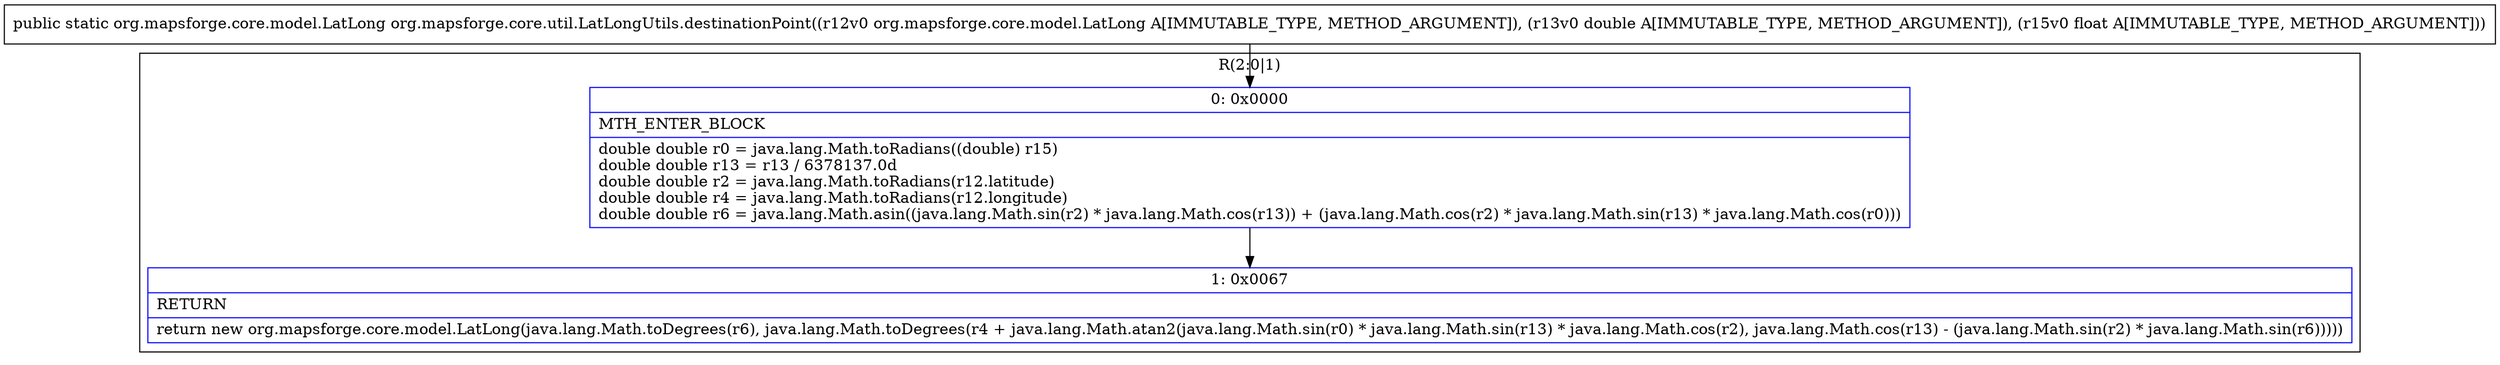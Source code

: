 digraph "CFG fororg.mapsforge.core.util.LatLongUtils.destinationPoint(Lorg\/mapsforge\/core\/model\/LatLong;DF)Lorg\/mapsforge\/core\/model\/LatLong;" {
subgraph cluster_Region_2088782020 {
label = "R(2:0|1)";
node [shape=record,color=blue];
Node_0 [shape=record,label="{0\:\ 0x0000|MTH_ENTER_BLOCK\l|double double r0 = java.lang.Math.toRadians((double) r15)\ldouble double r13 = r13 \/ 6378137.0d\ldouble double r2 = java.lang.Math.toRadians(r12.latitude)\ldouble double r4 = java.lang.Math.toRadians(r12.longitude)\ldouble double r6 = java.lang.Math.asin((java.lang.Math.sin(r2) * java.lang.Math.cos(r13)) + (java.lang.Math.cos(r2) * java.lang.Math.sin(r13) * java.lang.Math.cos(r0)))\l}"];
Node_1 [shape=record,label="{1\:\ 0x0067|RETURN\l|return new org.mapsforge.core.model.LatLong(java.lang.Math.toDegrees(r6), java.lang.Math.toDegrees(r4 + java.lang.Math.atan2(java.lang.Math.sin(r0) * java.lang.Math.sin(r13) * java.lang.Math.cos(r2), java.lang.Math.cos(r13) \- (java.lang.Math.sin(r2) * java.lang.Math.sin(r6)))))\l}"];
}
MethodNode[shape=record,label="{public static org.mapsforge.core.model.LatLong org.mapsforge.core.util.LatLongUtils.destinationPoint((r12v0 org.mapsforge.core.model.LatLong A[IMMUTABLE_TYPE, METHOD_ARGUMENT]), (r13v0 double A[IMMUTABLE_TYPE, METHOD_ARGUMENT]), (r15v0 float A[IMMUTABLE_TYPE, METHOD_ARGUMENT])) }"];
MethodNode -> Node_0;
Node_0 -> Node_1;
}

